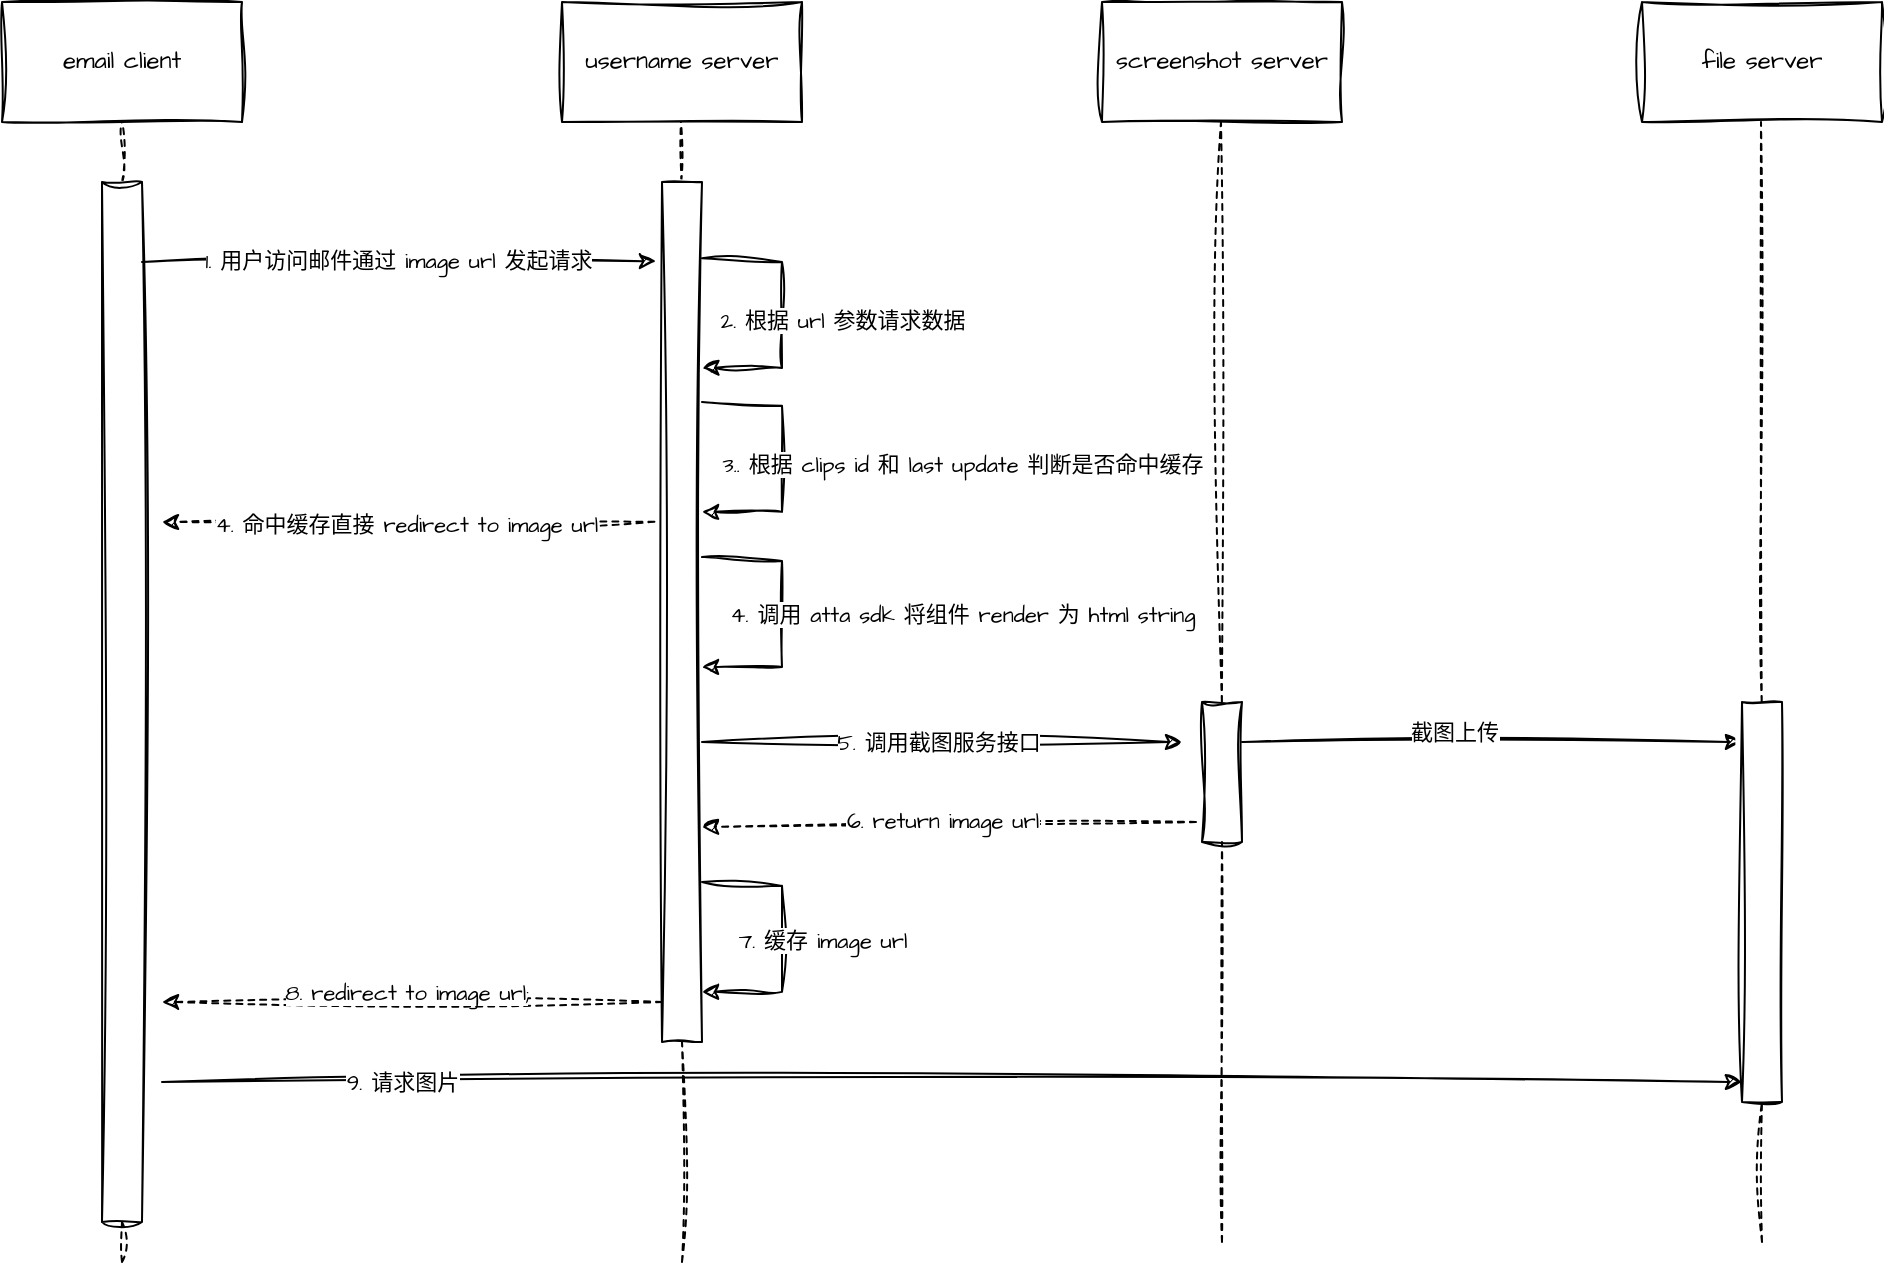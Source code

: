 <mxfile version="26.0.4">
  <diagram name="Page-1" id="QsIErkSH6FbZ5qbBYkG1">
    <mxGraphModel dx="1093" dy="638" grid="1" gridSize="10" guides="1" tooltips="1" connect="1" arrows="1" fold="1" page="1" pageScale="1" pageWidth="850" pageHeight="1100" math="0" shadow="0">
      <root>
        <mxCell id="0" />
        <mxCell id="1" parent="0" />
        <mxCell id="XGTzbzJiujJcpuOqeEOp-1" value="email client" style="rounded=0;whiteSpace=wrap;html=1;sketch=1;hachureGap=4;jiggle=2;curveFitting=1;fontFamily=Architects Daughter;fontSource=https%3A%2F%2Ffonts.googleapis.com%2Fcss%3Ffamily%3DArchitects%2BDaughter;" vertex="1" parent="1">
          <mxGeometry x="130" y="70" width="120" height="60" as="geometry" />
        </mxCell>
        <mxCell id="XGTzbzJiujJcpuOqeEOp-2" value="username server" style="rounded=0;whiteSpace=wrap;html=1;sketch=1;hachureGap=4;jiggle=2;curveFitting=1;fontFamily=Architects Daughter;fontSource=https%3A%2F%2Ffonts.googleapis.com%2Fcss%3Ffamily%3DArchitects%2BDaughter;" vertex="1" parent="1">
          <mxGeometry x="410" y="70" width="120" height="60" as="geometry" />
        </mxCell>
        <mxCell id="XGTzbzJiujJcpuOqeEOp-3" value="screenshot server" style="rounded=0;whiteSpace=wrap;html=1;sketch=1;hachureGap=4;jiggle=2;curveFitting=1;fontFamily=Architects Daughter;fontSource=https%3A%2F%2Ffonts.googleapis.com%2Fcss%3Ffamily%3DArchitects%2BDaughter;" vertex="1" parent="1">
          <mxGeometry x="680" y="70" width="120" height="60" as="geometry" />
        </mxCell>
        <mxCell id="XGTzbzJiujJcpuOqeEOp-4" value="" style="endArrow=none;dashed=1;html=1;rounded=0;sketch=1;hachureGap=4;jiggle=2;curveFitting=1;fontFamily=Architects Daughter;fontSource=https%3A%2F%2Ffonts.googleapis.com%2Fcss%3Ffamily%3DArchitects%2BDaughter;entryX=0.5;entryY=1;entryDx=0;entryDy=0;" edge="1" parent="1" source="XGTzbzJiujJcpuOqeEOp-7" target="XGTzbzJiujJcpuOqeEOp-1">
          <mxGeometry width="50" height="50" relative="1" as="geometry">
            <mxPoint x="190" y="620" as="sourcePoint" />
            <mxPoint x="450" y="210" as="targetPoint" />
          </mxGeometry>
        </mxCell>
        <mxCell id="XGTzbzJiujJcpuOqeEOp-5" value="" style="endArrow=none;dashed=1;html=1;rounded=0;sketch=1;hachureGap=4;jiggle=2;curveFitting=1;fontFamily=Architects Daughter;fontSource=https%3A%2F%2Ffonts.googleapis.com%2Fcss%3Ffamily%3DArchitects%2BDaughter;entryX=0.5;entryY=1;entryDx=0;entryDy=0;" edge="1" parent="1" source="XGTzbzJiujJcpuOqeEOp-9">
          <mxGeometry width="50" height="50" relative="1" as="geometry">
            <mxPoint x="469.5" y="620" as="sourcePoint" />
            <mxPoint x="469.5" y="130" as="targetPoint" />
          </mxGeometry>
        </mxCell>
        <mxCell id="XGTzbzJiujJcpuOqeEOp-6" value="" style="endArrow=none;dashed=1;html=1;rounded=0;sketch=1;hachureGap=4;jiggle=2;curveFitting=1;fontFamily=Architects Daughter;fontSource=https%3A%2F%2Ffonts.googleapis.com%2Fcss%3Ffamily%3DArchitects%2BDaughter;entryX=0.5;entryY=1;entryDx=0;entryDy=0;" edge="1" parent="1" source="XGTzbzJiujJcpuOqeEOp-49">
          <mxGeometry width="50" height="50" relative="1" as="geometry">
            <mxPoint x="739.5" y="620" as="sourcePoint" />
            <mxPoint x="739.5" y="130" as="targetPoint" />
          </mxGeometry>
        </mxCell>
        <mxCell id="XGTzbzJiujJcpuOqeEOp-8" value="" style="endArrow=none;dashed=1;html=1;rounded=0;sketch=1;hachureGap=4;jiggle=2;curveFitting=1;fontFamily=Architects Daughter;fontSource=https%3A%2F%2Ffonts.googleapis.com%2Fcss%3Ffamily%3DArchitects%2BDaughter;entryX=0.5;entryY=1;entryDx=0;entryDy=0;" edge="1" parent="1" target="XGTzbzJiujJcpuOqeEOp-7">
          <mxGeometry width="50" height="50" relative="1" as="geometry">
            <mxPoint x="190" y="700" as="sourcePoint" />
            <mxPoint x="190" y="130" as="targetPoint" />
          </mxGeometry>
        </mxCell>
        <mxCell id="XGTzbzJiujJcpuOqeEOp-7" value="" style="rounded=0;whiteSpace=wrap;html=1;sketch=1;hachureGap=4;jiggle=2;curveFitting=1;fontFamily=Architects Daughter;fontSource=https%3A%2F%2Ffonts.googleapis.com%2Fcss%3Ffamily%3DArchitects%2BDaughter;" vertex="1" parent="1">
          <mxGeometry x="180" y="160" width="20" height="520" as="geometry" />
        </mxCell>
        <mxCell id="XGTzbzJiujJcpuOqeEOp-10" value="" style="endArrow=none;dashed=1;html=1;rounded=0;sketch=1;hachureGap=4;jiggle=2;curveFitting=1;fontFamily=Architects Daughter;fontSource=https%3A%2F%2Ffonts.googleapis.com%2Fcss%3Ffamily%3DArchitects%2BDaughter;entryX=0.5;entryY=1;entryDx=0;entryDy=0;" edge="1" parent="1" target="XGTzbzJiujJcpuOqeEOp-9">
          <mxGeometry width="50" height="50" relative="1" as="geometry">
            <mxPoint x="470" y="700" as="sourcePoint" />
            <mxPoint x="469.5" y="130" as="targetPoint" />
          </mxGeometry>
        </mxCell>
        <mxCell id="XGTzbzJiujJcpuOqeEOp-9" value="" style="rounded=0;whiteSpace=wrap;html=1;sketch=1;hachureGap=4;jiggle=2;curveFitting=1;fontFamily=Architects Daughter;fontSource=https%3A%2F%2Ffonts.googleapis.com%2Fcss%3Ffamily%3DArchitects%2BDaughter;" vertex="1" parent="1">
          <mxGeometry x="460" y="160" width="20" height="430" as="geometry" />
        </mxCell>
        <mxCell id="XGTzbzJiujJcpuOqeEOp-18" value="" style="endArrow=classic;html=1;rounded=0;sketch=1;hachureGap=4;jiggle=2;curveFitting=1;fontFamily=Architects Daughter;fontSource=https%3A%2F%2Ffonts.googleapis.com%2Fcss%3Ffamily%3DArchitects%2BDaughter;exitX=1.073;exitY=0.141;exitDx=0;exitDy=0;exitPerimeter=0;entryX=1.01;entryY=0.216;entryDx=0;entryDy=0;entryPerimeter=0;" edge="1" parent="1" target="XGTzbzJiujJcpuOqeEOp-9">
          <mxGeometry width="50" height="50" relative="1" as="geometry">
            <mxPoint x="480.0" y="198.07" as="sourcePoint" />
            <mxPoint x="520" y="230" as="targetPoint" />
            <Array as="points">
              <mxPoint x="520" y="200" />
              <mxPoint x="520" y="253" />
            </Array>
          </mxGeometry>
        </mxCell>
        <mxCell id="XGTzbzJiujJcpuOqeEOp-19" value="2. 根据 url 参数请求数据" style="edgeLabel;html=1;align=center;verticalAlign=middle;resizable=0;points=[];sketch=1;hachureGap=4;jiggle=2;curveFitting=1;fontFamily=Architects Daughter;fontSource=https%3A%2F%2Ffonts.googleapis.com%2Fcss%3Ffamily%3DArchitects%2BDaughter;" vertex="1" connectable="0" parent="XGTzbzJiujJcpuOqeEOp-18">
          <mxGeometry x="0.028" y="-2" relative="1" as="geometry">
            <mxPoint x="32" as="offset" />
          </mxGeometry>
        </mxCell>
        <mxCell id="XGTzbzJiujJcpuOqeEOp-23" value="" style="endArrow=classic;html=1;rounded=0;sketch=1;hachureGap=4;jiggle=2;curveFitting=1;fontFamily=Architects Daughter;fontSource=https%3A%2F%2Ffonts.googleapis.com%2Fcss%3Ffamily%3DArchitects%2BDaughter;exitX=1;exitY=0.672;exitDx=0;exitDy=0;exitPerimeter=0;" edge="1" parent="1">
          <mxGeometry width="50" height="50" relative="1" as="geometry">
            <mxPoint x="480" y="440.0" as="sourcePoint" />
            <mxPoint x="720" y="440" as="targetPoint" />
            <Array as="points" />
          </mxGeometry>
        </mxCell>
        <mxCell id="XGTzbzJiujJcpuOqeEOp-24" value="5. 调用截图服务接口" style="edgeLabel;html=1;align=center;verticalAlign=middle;resizable=0;points=[];sketch=1;hachureGap=4;jiggle=2;curveFitting=1;fontFamily=Architects Daughter;fontSource=https%3A%2F%2Ffonts.googleapis.com%2Fcss%3Ffamily%3DArchitects%2BDaughter;" vertex="1" connectable="0" parent="XGTzbzJiujJcpuOqeEOp-23">
          <mxGeometry x="-0.017" relative="1" as="geometry">
            <mxPoint as="offset" />
          </mxGeometry>
        </mxCell>
        <mxCell id="XGTzbzJiujJcpuOqeEOp-27" value="" style="endArrow=classic;html=1;rounded=0;sketch=1;hachureGap=4;jiggle=2;curveFitting=1;fontFamily=Architects Daughter;fontSource=https%3A%2F%2Ffonts.googleapis.com%2Fcss%3Ffamily%3DArchitects%2BDaughter;dashed=1;" edge="1" parent="1">
          <mxGeometry width="50" height="50" relative="1" as="geometry">
            <mxPoint x="460" y="570" as="sourcePoint" />
            <mxPoint x="210" y="570" as="targetPoint" />
          </mxGeometry>
        </mxCell>
        <mxCell id="XGTzbzJiujJcpuOqeEOp-28" value="8. redirect to image url;" style="edgeLabel;html=1;align=center;verticalAlign=middle;resizable=0;points=[];sketch=1;hachureGap=4;jiggle=2;curveFitting=1;fontFamily=Architects Daughter;fontSource=https%3A%2F%2Ffonts.googleapis.com%2Fcss%3Ffamily%3DArchitects%2BDaughter;" vertex="1" connectable="0" parent="XGTzbzJiujJcpuOqeEOp-27">
          <mxGeometry x="0.025" y="-5" relative="1" as="geometry">
            <mxPoint as="offset" />
          </mxGeometry>
        </mxCell>
        <mxCell id="XGTzbzJiujJcpuOqeEOp-29" value="" style="endArrow=classic;html=1;rounded=0;sketch=1;hachureGap=4;jiggle=2;curveFitting=1;fontFamily=Architects Daughter;fontSource=https%3A%2F%2Ffonts.googleapis.com%2Fcss%3Ffamily%3DArchitects%2BDaughter;" edge="1" parent="1">
          <mxGeometry width="50" height="50" relative="1" as="geometry">
            <mxPoint x="210" y="610" as="sourcePoint" />
            <mxPoint x="1000" y="610" as="targetPoint" />
          </mxGeometry>
        </mxCell>
        <mxCell id="XGTzbzJiujJcpuOqeEOp-30" value="9. 请求图片" style="edgeLabel;html=1;align=center;verticalAlign=middle;resizable=0;points=[];sketch=1;hachureGap=4;jiggle=2;curveFitting=1;fontFamily=Architects Daughter;fontSource=https%3A%2F%2Ffonts.googleapis.com%2Fcss%3Ffamily%3DArchitects%2BDaughter;" vertex="1" connectable="0" parent="XGTzbzJiujJcpuOqeEOp-29">
          <mxGeometry x="-0.036" y="-1" relative="1" as="geometry">
            <mxPoint x="-261" y="-1" as="offset" />
          </mxGeometry>
        </mxCell>
        <mxCell id="XGTzbzJiujJcpuOqeEOp-32" value="file server" style="rounded=0;whiteSpace=wrap;html=1;sketch=1;hachureGap=4;jiggle=2;curveFitting=1;fontFamily=Architects Daughter;fontSource=https%3A%2F%2Ffonts.googleapis.com%2Fcss%3Ffamily%3DArchitects%2BDaughter;" vertex="1" parent="1">
          <mxGeometry x="950" y="70" width="120" height="60" as="geometry" />
        </mxCell>
        <mxCell id="XGTzbzJiujJcpuOqeEOp-33" value="" style="endArrow=none;dashed=1;html=1;rounded=0;sketch=1;hachureGap=4;jiggle=2;curveFitting=1;fontFamily=Architects Daughter;fontSource=https%3A%2F%2Ffonts.googleapis.com%2Fcss%3Ffamily%3DArchitects%2BDaughter;entryX=0.5;entryY=1;entryDx=0;entryDy=0;" edge="1" parent="1" source="XGTzbzJiujJcpuOqeEOp-52">
          <mxGeometry width="50" height="50" relative="1" as="geometry">
            <mxPoint x="1009.5" y="620" as="sourcePoint" />
            <mxPoint x="1009.5" y="130" as="targetPoint" />
          </mxGeometry>
        </mxCell>
        <mxCell id="XGTzbzJiujJcpuOqeEOp-34" value="" style="endArrow=classic;html=1;rounded=0;sketch=1;hachureGap=4;jiggle=2;curveFitting=1;fontFamily=Architects Daughter;fontSource=https%3A%2F%2Ffonts.googleapis.com%2Fcss%3Ffamily%3DArchitects%2BDaughter;" edge="1" parent="1">
          <mxGeometry width="50" height="50" relative="1" as="geometry">
            <mxPoint x="750" y="440" as="sourcePoint" />
            <mxPoint x="1000" y="440" as="targetPoint" />
            <Array as="points" />
          </mxGeometry>
        </mxCell>
        <mxCell id="XGTzbzJiujJcpuOqeEOp-36" value="截图上传" style="edgeLabel;html=1;align=center;verticalAlign=middle;resizable=0;points=[];sketch=1;hachureGap=4;jiggle=2;curveFitting=1;fontFamily=Architects Daughter;fontSource=https%3A%2F%2Ffonts.googleapis.com%2Fcss%3Ffamily%3DArchitects%2BDaughter;" vertex="1" connectable="0" parent="XGTzbzJiujJcpuOqeEOp-34">
          <mxGeometry x="-0.152" y="5" relative="1" as="geometry">
            <mxPoint as="offset" />
          </mxGeometry>
        </mxCell>
        <mxCell id="XGTzbzJiujJcpuOqeEOp-40" value="" style="endArrow=classic;html=1;rounded=0;sketch=1;hachureGap=4;jiggle=2;curveFitting=1;fontFamily=Architects Daughter;fontSource=https%3A%2F%2Ffonts.googleapis.com%2Fcss%3Ffamily%3DArchitects%2BDaughter;entryX=-0.15;entryY=0.092;entryDx=0;entryDy=0;entryPerimeter=0;" edge="1" parent="1" target="XGTzbzJiujJcpuOqeEOp-9">
          <mxGeometry width="50" height="50" relative="1" as="geometry">
            <mxPoint x="200" y="200" as="sourcePoint" />
            <mxPoint x="250" y="150" as="targetPoint" />
          </mxGeometry>
        </mxCell>
        <mxCell id="XGTzbzJiujJcpuOqeEOp-42" value="1. 用户访问邮件通过 image url 发起请求" style="edgeLabel;html=1;align=center;verticalAlign=middle;resizable=0;points=[];sketch=1;hachureGap=4;jiggle=2;curveFitting=1;fontFamily=Architects Daughter;fontSource=https%3A%2F%2Ffonts.googleapis.com%2Fcss%3Ffamily%3DArchitects%2BDaughter;" vertex="1" connectable="0" parent="XGTzbzJiujJcpuOqeEOp-40">
          <mxGeometry x="-0.002" y="1" relative="1" as="geometry">
            <mxPoint as="offset" />
          </mxGeometry>
        </mxCell>
        <mxCell id="XGTzbzJiujJcpuOqeEOp-43" value="" style="endArrow=classic;html=1;rounded=0;sketch=1;hachureGap=4;jiggle=2;curveFitting=1;fontFamily=Architects Daughter;fontSource=https%3A%2F%2Ffonts.googleapis.com%2Fcss%3Ffamily%3DArchitects%2BDaughter;exitX=1.073;exitY=0.141;exitDx=0;exitDy=0;exitPerimeter=0;entryX=1.01;entryY=0.216;entryDx=0;entryDy=0;entryPerimeter=0;" edge="1" parent="1">
          <mxGeometry width="50" height="50" relative="1" as="geometry">
            <mxPoint x="480.0" y="270.0" as="sourcePoint" />
            <mxPoint x="480" y="324.93" as="targetPoint" />
            <Array as="points">
              <mxPoint x="520" y="271.93" />
              <mxPoint x="520" y="324.93" />
            </Array>
          </mxGeometry>
        </mxCell>
        <mxCell id="XGTzbzJiujJcpuOqeEOp-44" value="3.. 根据 clips id 和 last update 判断是否命中缓存" style="edgeLabel;html=1;align=center;verticalAlign=middle;resizable=0;points=[];sketch=1;hachureGap=4;jiggle=2;curveFitting=1;fontFamily=Architects Daughter;fontSource=https%3A%2F%2Ffonts.googleapis.com%2Fcss%3Ffamily%3DArchitects%2BDaughter;" vertex="1" connectable="0" parent="XGTzbzJiujJcpuOqeEOp-43">
          <mxGeometry x="0.028" y="-2" relative="1" as="geometry">
            <mxPoint x="92" as="offset" />
          </mxGeometry>
        </mxCell>
        <mxCell id="XGTzbzJiujJcpuOqeEOp-45" value="" style="endArrow=classic;html=1;rounded=0;sketch=1;hachureGap=4;jiggle=2;curveFitting=1;fontFamily=Architects Daughter;fontSource=https%3A%2F%2Ffonts.googleapis.com%2Fcss%3Ffamily%3DArchitects%2BDaughter;exitX=-0.19;exitY=0.395;exitDx=0;exitDy=0;exitPerimeter=0;dashed=1;" edge="1" parent="1" source="XGTzbzJiujJcpuOqeEOp-9">
          <mxGeometry width="50" height="50" relative="1" as="geometry">
            <mxPoint x="490" y="290" as="sourcePoint" />
            <mxPoint x="210" y="330" as="targetPoint" />
          </mxGeometry>
        </mxCell>
        <mxCell id="XGTzbzJiujJcpuOqeEOp-46" value="4. 命中缓存直接 redirect to image url" style="edgeLabel;html=1;align=center;verticalAlign=middle;resizable=0;points=[];sketch=1;hachureGap=4;jiggle=2;curveFitting=1;fontFamily=Architects Daughter;fontSource=https%3A%2F%2Ffonts.googleapis.com%2Fcss%3Ffamily%3DArchitects%2BDaughter;" vertex="1" connectable="0" parent="XGTzbzJiujJcpuOqeEOp-45">
          <mxGeometry x="0.007" y="1" relative="1" as="geometry">
            <mxPoint as="offset" />
          </mxGeometry>
        </mxCell>
        <mxCell id="XGTzbzJiujJcpuOqeEOp-47" value="" style="endArrow=classic;html=1;rounded=0;sketch=1;hachureGap=4;jiggle=2;curveFitting=1;fontFamily=Architects Daughter;fontSource=https%3A%2F%2Ffonts.googleapis.com%2Fcss%3Ffamily%3DArchitects%2BDaughter;exitX=1.073;exitY=0.141;exitDx=0;exitDy=0;exitPerimeter=0;entryX=1.01;entryY=0.216;entryDx=0;entryDy=0;entryPerimeter=0;" edge="1" parent="1">
          <mxGeometry width="50" height="50" relative="1" as="geometry">
            <mxPoint x="480.0" y="347.53" as="sourcePoint" />
            <mxPoint x="480" y="402.46" as="targetPoint" />
            <Array as="points">
              <mxPoint x="520" y="349.46" />
              <mxPoint x="520" y="402.46" />
            </Array>
          </mxGeometry>
        </mxCell>
        <mxCell id="XGTzbzJiujJcpuOqeEOp-48" value="4. 调用 atta sdk 将组件 render 为 html string" style="edgeLabel;html=1;align=center;verticalAlign=middle;resizable=0;points=[];sketch=1;hachureGap=4;jiggle=2;curveFitting=1;fontFamily=Architects Daughter;fontSource=https%3A%2F%2Ffonts.googleapis.com%2Fcss%3Ffamily%3DArchitects%2BDaughter;" vertex="1" connectable="0" parent="XGTzbzJiujJcpuOqeEOp-47">
          <mxGeometry x="0.028" y="-2" relative="1" as="geometry">
            <mxPoint x="92" y="-2" as="offset" />
          </mxGeometry>
        </mxCell>
        <mxCell id="XGTzbzJiujJcpuOqeEOp-50" value="" style="endArrow=none;dashed=1;html=1;rounded=0;sketch=1;hachureGap=4;jiggle=2;curveFitting=1;fontFamily=Architects Daughter;fontSource=https%3A%2F%2Ffonts.googleapis.com%2Fcss%3Ffamily%3DArchitects%2BDaughter;entryX=0.5;entryY=1;entryDx=0;entryDy=0;" edge="1" parent="1" target="XGTzbzJiujJcpuOqeEOp-49">
          <mxGeometry width="50" height="50" relative="1" as="geometry">
            <mxPoint x="740" y="690" as="sourcePoint" />
            <mxPoint x="739.5" y="130" as="targetPoint" />
          </mxGeometry>
        </mxCell>
        <mxCell id="XGTzbzJiujJcpuOqeEOp-49" value="" style="rounded=0;whiteSpace=wrap;html=1;sketch=1;hachureGap=4;jiggle=2;curveFitting=1;fontFamily=Architects Daughter;fontSource=https%3A%2F%2Ffonts.googleapis.com%2Fcss%3Ffamily%3DArchitects%2BDaughter;" vertex="1" parent="1">
          <mxGeometry x="730" y="420" width="20" height="70" as="geometry" />
        </mxCell>
        <mxCell id="XGTzbzJiujJcpuOqeEOp-53" value="" style="endArrow=none;dashed=1;html=1;rounded=0;sketch=1;hachureGap=4;jiggle=2;curveFitting=1;fontFamily=Architects Daughter;fontSource=https%3A%2F%2Ffonts.googleapis.com%2Fcss%3Ffamily%3DArchitects%2BDaughter;entryX=0.5;entryY=1;entryDx=0;entryDy=0;" edge="1" parent="1" target="XGTzbzJiujJcpuOqeEOp-52">
          <mxGeometry width="50" height="50" relative="1" as="geometry">
            <mxPoint x="1010" y="690" as="sourcePoint" />
            <mxPoint x="1009.5" y="130" as="targetPoint" />
          </mxGeometry>
        </mxCell>
        <mxCell id="XGTzbzJiujJcpuOqeEOp-52" value="" style="rounded=0;whiteSpace=wrap;html=1;sketch=1;hachureGap=4;jiggle=2;curveFitting=1;fontFamily=Architects Daughter;fontSource=https%3A%2F%2Ffonts.googleapis.com%2Fcss%3Ffamily%3DArchitects%2BDaughter;" vertex="1" parent="1">
          <mxGeometry x="1000" y="420" width="20" height="200" as="geometry" />
        </mxCell>
        <mxCell id="XGTzbzJiujJcpuOqeEOp-54" value="" style="endArrow=classic;html=1;rounded=0;sketch=1;hachureGap=4;jiggle=2;curveFitting=1;fontFamily=Architects Daughter;fontSource=https%3A%2F%2Ffonts.googleapis.com%2Fcss%3Ffamily%3DArchitects%2BDaughter;entryX=1;entryY=0.75;entryDx=0;entryDy=0;dashed=1;" edge="1" parent="1" target="XGTzbzJiujJcpuOqeEOp-9">
          <mxGeometry width="50" height="50" relative="1" as="geometry">
            <mxPoint x="727" y="480" as="sourcePoint" />
            <mxPoint x="550" y="400" as="targetPoint" />
          </mxGeometry>
        </mxCell>
        <mxCell id="XGTzbzJiujJcpuOqeEOp-55" value="6. return image url" style="edgeLabel;html=1;align=center;verticalAlign=middle;resizable=0;points=[];sketch=1;hachureGap=4;jiggle=2;curveFitting=1;fontFamily=Architects Daughter;fontSource=https%3A%2F%2Ffonts.googleapis.com%2Fcss%3Ffamily%3DArchitects%2BDaughter;" vertex="1" connectable="0" parent="XGTzbzJiujJcpuOqeEOp-54">
          <mxGeometry x="-0.099" y="-3" relative="1" as="geometry">
            <mxPoint x="-16" y="1" as="offset" />
          </mxGeometry>
        </mxCell>
        <mxCell id="XGTzbzJiujJcpuOqeEOp-56" value="" style="endArrow=classic;html=1;rounded=0;sketch=1;hachureGap=4;jiggle=2;curveFitting=1;fontFamily=Architects Daughter;fontSource=https%3A%2F%2Ffonts.googleapis.com%2Fcss%3Ffamily%3DArchitects%2BDaughter;exitX=1.073;exitY=0.141;exitDx=0;exitDy=0;exitPerimeter=0;entryX=1.01;entryY=0.216;entryDx=0;entryDy=0;entryPerimeter=0;" edge="1" parent="1">
          <mxGeometry width="50" height="50" relative="1" as="geometry">
            <mxPoint x="480.0" y="510" as="sourcePoint" />
            <mxPoint x="480" y="564.93" as="targetPoint" />
            <Array as="points">
              <mxPoint x="520" y="511.93" />
              <mxPoint x="520" y="564.93" />
            </Array>
          </mxGeometry>
        </mxCell>
        <mxCell id="XGTzbzJiujJcpuOqeEOp-57" value="7. 缓存 image url" style="edgeLabel;html=1;align=center;verticalAlign=middle;resizable=0;points=[];sketch=1;hachureGap=4;jiggle=2;curveFitting=1;fontFamily=Architects Daughter;fontSource=https%3A%2F%2Ffonts.googleapis.com%2Fcss%3Ffamily%3DArchitects%2BDaughter;" vertex="1" connectable="0" parent="XGTzbzJiujJcpuOqeEOp-56">
          <mxGeometry x="0.028" y="-2" relative="1" as="geometry">
            <mxPoint x="22" y="-2" as="offset" />
          </mxGeometry>
        </mxCell>
      </root>
    </mxGraphModel>
  </diagram>
</mxfile>
